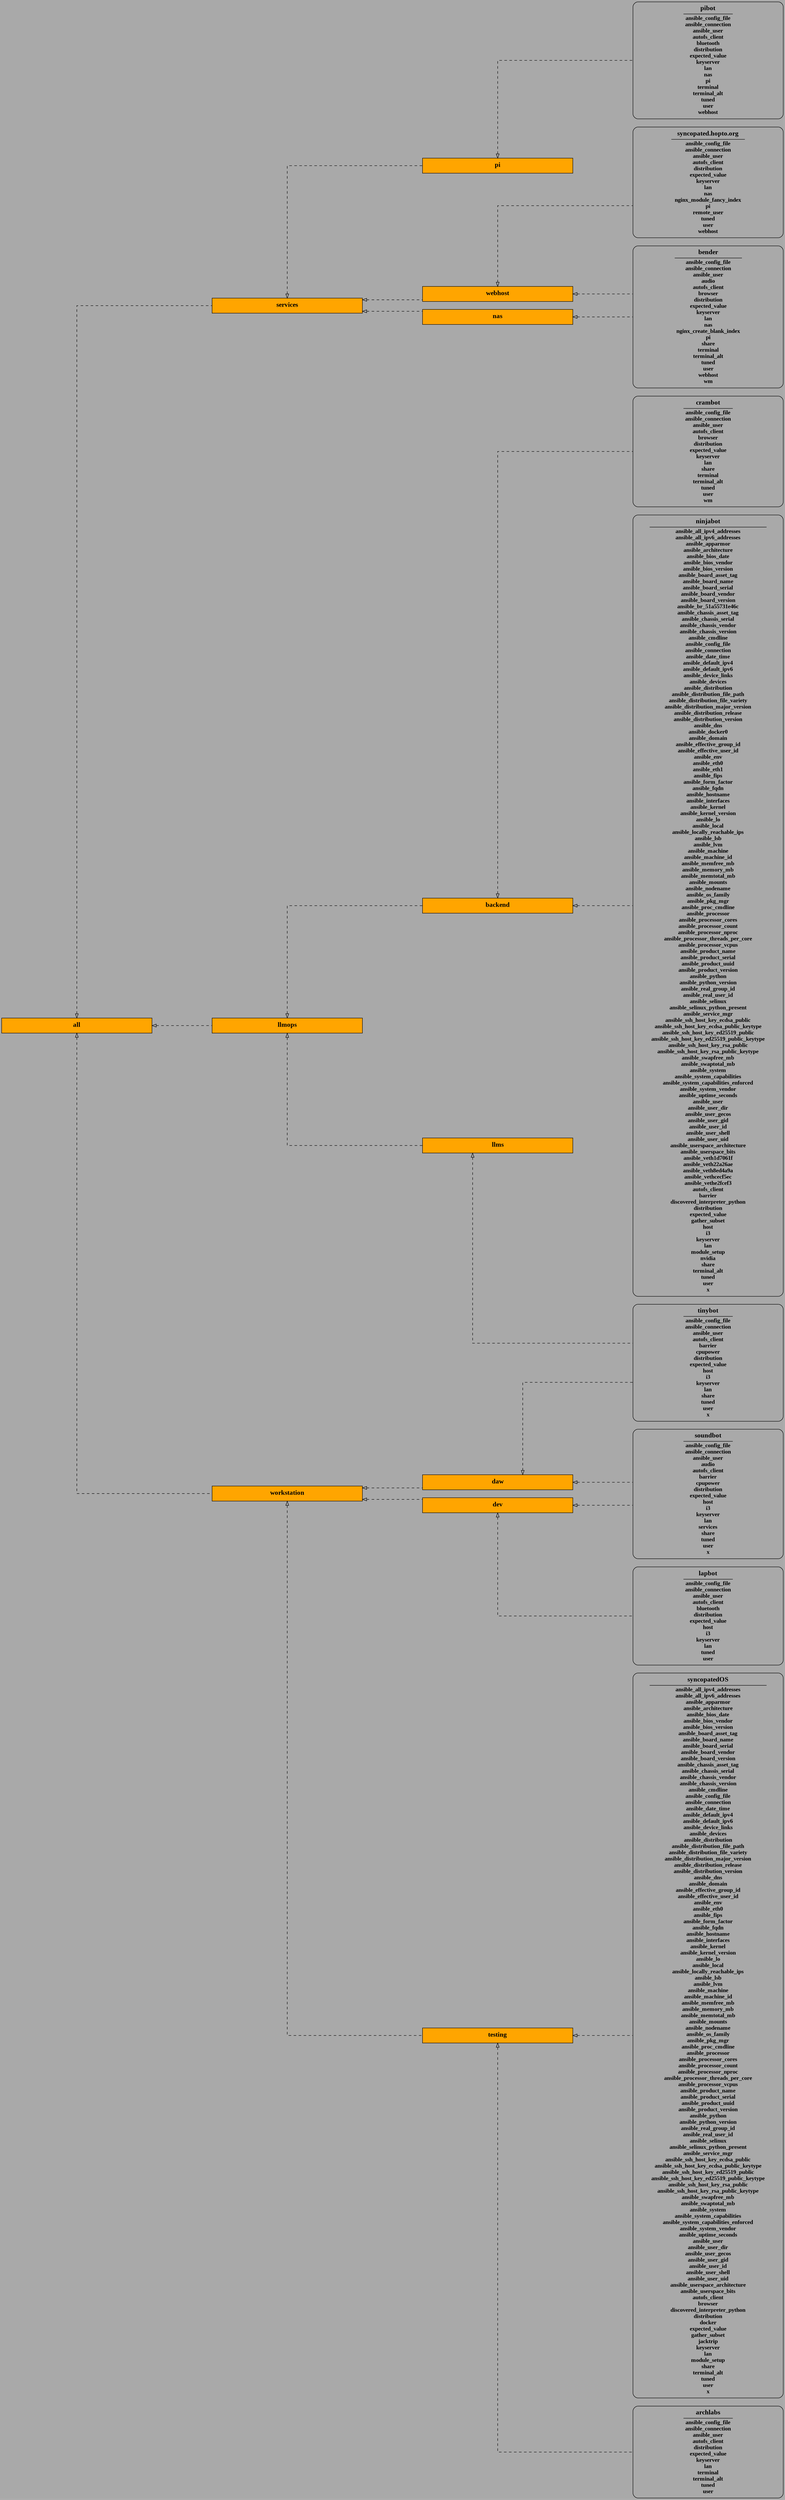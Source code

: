 digraph "all" {
  rankdir=LR; splines=ortho; ranksep=2;  node [ width=5 style=filled fillcolor=orange background=black ];  edge [ dir=back arrowtail=empty style=dashed ];  bgcolor=darkgray;

  "all" [shape=record label=<
<table border="0" cellborder="0">
  <tr><td><b>
  <font face="Times New Roman, Bold" point-size="16">all</font>
  </b></td></tr>
</table>
>]
  "archlabs" [shape=record style=rounded label=<
<table border="0" cellborder="0">
  <tr><td><b>
  <font face="Times New Roman, Bold" point-size="16">archlabs</font>
  </b></td></tr>
<hr/><tr><td><font face="Times New Roman, Bold" point-size="14">ansible_config_file<br/>ansible_connection<br/>ansible_user<br/>autofs_client<br/>distribution<br/>expected_value<br/>keyserver<br/>lan<br/>terminal<br/>terminal_alt<br/>tuned<br/>user<br/></font></td></tr></table>
>]
  "backend" [shape=record label=<
<table border="0" cellborder="0">
  <tr><td><b>
  <font face="Times New Roman, Bold" point-size="16">backend</font>
  </b></td></tr>
</table>
>]
  "bender" [shape=record style=rounded label=<
<table border="0" cellborder="0">
  <tr><td><b>
  <font face="Times New Roman, Bold" point-size="16">bender</font>
  </b></td></tr>
<hr/><tr><td><font face="Times New Roman, Bold" point-size="14">ansible_config_file<br/>ansible_connection<br/>ansible_user<br/>audio<br/>autofs_client<br/>browser<br/>distribution<br/>expected_value<br/>keyserver<br/>lan<br/>nas<br/>nginx_create_blank_index<br/>pi<br/>share<br/>terminal<br/>terminal_alt<br/>tuned<br/>user<br/>webhost<br/>wm<br/></font></td></tr></table>
>]
  "crambot" [shape=record style=rounded label=<
<table border="0" cellborder="0">
  <tr><td><b>
  <font face="Times New Roman, Bold" point-size="16">crambot</font>
  </b></td></tr>
<hr/><tr><td><font face="Times New Roman, Bold" point-size="14">ansible_config_file<br/>ansible_connection<br/>ansible_user<br/>autofs_client<br/>browser<br/>distribution<br/>expected_value<br/>keyserver<br/>lan<br/>share<br/>terminal<br/>terminal_alt<br/>tuned<br/>user<br/>wm<br/></font></td></tr></table>
>]
  "daw" [shape=record label=<
<table border="0" cellborder="0">
  <tr><td><b>
  <font face="Times New Roman, Bold" point-size="16">daw</font>
  </b></td></tr>
</table>
>]
  "dev" [shape=record label=<
<table border="0" cellborder="0">
  <tr><td><b>
  <font face="Times New Roman, Bold" point-size="16">dev</font>
  </b></td></tr>
</table>
>]
  "lapbot" [shape=record style=rounded label=<
<table border="0" cellborder="0">
  <tr><td><b>
  <font face="Times New Roman, Bold" point-size="16">lapbot</font>
  </b></td></tr>
<hr/><tr><td><font face="Times New Roman, Bold" point-size="14">ansible_config_file<br/>ansible_connection<br/>ansible_user<br/>autofs_client<br/>bluetooth<br/>distribution<br/>expected_value<br/>host<br/>i3<br/>keyserver<br/>lan<br/>tuned<br/>user<br/></font></td></tr></table>
>]
  "llmops" [shape=record label=<
<table border="0" cellborder="0">
  <tr><td><b>
  <font face="Times New Roman, Bold" point-size="16">llmops</font>
  </b></td></tr>
</table>
>]
  "llms" [shape=record label=<
<table border="0" cellborder="0">
  <tr><td><b>
  <font face="Times New Roman, Bold" point-size="16">llms</font>
  </b></td></tr>
</table>
>]
  "nas" [shape=record label=<
<table border="0" cellborder="0">
  <tr><td><b>
  <font face="Times New Roman, Bold" point-size="16">nas</font>
  </b></td></tr>
</table>
>]
  "ninjabot" [shape=record style=rounded label=<
<table border="0" cellborder="0">
  <tr><td><b>
  <font face="Times New Roman, Bold" point-size="16">ninjabot</font>
  </b></td></tr>
<hr/><tr><td><font face="Times New Roman, Bold" point-size="14">ansible_all_ipv4_addresses<br/>ansible_all_ipv6_addresses<br/>ansible_apparmor<br/>ansible_architecture<br/>ansible_bios_date<br/>ansible_bios_vendor<br/>ansible_bios_version<br/>ansible_board_asset_tag<br/>ansible_board_name<br/>ansible_board_serial<br/>ansible_board_vendor<br/>ansible_board_version<br/>ansible_br_51a55731e46c<br/>ansible_chassis_asset_tag<br/>ansible_chassis_serial<br/>ansible_chassis_vendor<br/>ansible_chassis_version<br/>ansible_cmdline<br/>ansible_config_file<br/>ansible_connection<br/>ansible_date_time<br/>ansible_default_ipv4<br/>ansible_default_ipv6<br/>ansible_device_links<br/>ansible_devices<br/>ansible_distribution<br/>ansible_distribution_file_path<br/>ansible_distribution_file_variety<br/>ansible_distribution_major_version<br/>ansible_distribution_release<br/>ansible_distribution_version<br/>ansible_dns<br/>ansible_docker0<br/>ansible_domain<br/>ansible_effective_group_id<br/>ansible_effective_user_id<br/>ansible_env<br/>ansible_eth0<br/>ansible_eth1<br/>ansible_fips<br/>ansible_form_factor<br/>ansible_fqdn<br/>ansible_hostname<br/>ansible_interfaces<br/>ansible_kernel<br/>ansible_kernel_version<br/>ansible_lo<br/>ansible_local<br/>ansible_locally_reachable_ips<br/>ansible_lsb<br/>ansible_lvm<br/>ansible_machine<br/>ansible_machine_id<br/>ansible_memfree_mb<br/>ansible_memory_mb<br/>ansible_memtotal_mb<br/>ansible_mounts<br/>ansible_nodename<br/>ansible_os_family<br/>ansible_pkg_mgr<br/>ansible_proc_cmdline<br/>ansible_processor<br/>ansible_processor_cores<br/>ansible_processor_count<br/>ansible_processor_nproc<br/>ansible_processor_threads_per_core<br/>ansible_processor_vcpus<br/>ansible_product_name<br/>ansible_product_serial<br/>ansible_product_uuid<br/>ansible_product_version<br/>ansible_python<br/>ansible_python_version<br/>ansible_real_group_id<br/>ansible_real_user_id<br/>ansible_selinux<br/>ansible_selinux_python_present<br/>ansible_service_mgr<br/>ansible_ssh_host_key_ecdsa_public<br/>ansible_ssh_host_key_ecdsa_public_keytype<br/>ansible_ssh_host_key_ed25519_public<br/>ansible_ssh_host_key_ed25519_public_keytype<br/>ansible_ssh_host_key_rsa_public<br/>ansible_ssh_host_key_rsa_public_keytype<br/>ansible_swapfree_mb<br/>ansible_swaptotal_mb<br/>ansible_system<br/>ansible_system_capabilities<br/>ansible_system_capabilities_enforced<br/>ansible_system_vendor<br/>ansible_uptime_seconds<br/>ansible_user<br/>ansible_user_dir<br/>ansible_user_gecos<br/>ansible_user_gid<br/>ansible_user_id<br/>ansible_user_shell<br/>ansible_user_uid<br/>ansible_userspace_architecture<br/>ansible_userspace_bits<br/>ansible_veth1d7061f<br/>ansible_veth22a26ae<br/>ansible_veth8ed4a9a<br/>ansible_vethcecf5ec<br/>ansible_vethe2fcef3<br/>autofs_client<br/>barrier<br/>discovered_interpreter_python<br/>distribution<br/>expected_value<br/>gather_subset<br/>host<br/>i3<br/>keyserver<br/>lan<br/>module_setup<br/>nvidia<br/>share<br/>terminal_alt<br/>tuned<br/>user<br/>x<br/></font></td></tr></table>
>]
  "pi" [shape=record label=<
<table border="0" cellborder="0">
  <tr><td><b>
  <font face="Times New Roman, Bold" point-size="16">pi</font>
  </b></td></tr>
</table>
>]
  "pibot" [shape=record style=rounded label=<
<table border="0" cellborder="0">
  <tr><td><b>
  <font face="Times New Roman, Bold" point-size="16">pibot</font>
  </b></td></tr>
<hr/><tr><td><font face="Times New Roman, Bold" point-size="14">ansible_config_file<br/>ansible_connection<br/>ansible_user<br/>autofs_client<br/>bluetooth<br/>distribution<br/>expected_value<br/>keyserver<br/>lan<br/>nas<br/>pi<br/>terminal<br/>terminal_alt<br/>tuned<br/>user<br/>webhost<br/></font></td></tr></table>
>]
  "services" [shape=record label=<
<table border="0" cellborder="0">
  <tr><td><b>
  <font face="Times New Roman, Bold" point-size="16">services</font>
  </b></td></tr>
</table>
>]
  "soundbot" [shape=record style=rounded label=<
<table border="0" cellborder="0">
  <tr><td><b>
  <font face="Times New Roman, Bold" point-size="16">soundbot</font>
  </b></td></tr>
<hr/><tr><td><font face="Times New Roman, Bold" point-size="14">ansible_config_file<br/>ansible_connection<br/>ansible_user<br/>audio<br/>autofs_client<br/>barrier<br/>cpupower<br/>distribution<br/>expected_value<br/>host<br/>i3<br/>keyserver<br/>lan<br/>services<br/>share<br/>tuned<br/>user<br/>x<br/></font></td></tr></table>
>]
  "syncopated_hopto_org" [shape=record style=rounded label=<
<table border="0" cellborder="0">
  <tr><td><b>
  <font face="Times New Roman, Bold" point-size="16">syncopated.hopto.org</font>
  </b></td></tr>
<hr/><tr><td><font face="Times New Roman, Bold" point-size="14">ansible_config_file<br/>ansible_connection<br/>ansible_user<br/>autofs_client<br/>distribution<br/>expected_value<br/>keyserver<br/>lan<br/>nas<br/>nginx_module_fancy_index<br/>pi<br/>remote_user<br/>tuned<br/>user<br/>webhost<br/></font></td></tr></table>
>]
  "syncopatedOS" [shape=record style=rounded label=<
<table border="0" cellborder="0">
  <tr><td><b>
  <font face="Times New Roman, Bold" point-size="16">syncopatedOS</font>
  </b></td></tr>
<hr/><tr><td><font face="Times New Roman, Bold" point-size="14">ansible_all_ipv4_addresses<br/>ansible_all_ipv6_addresses<br/>ansible_apparmor<br/>ansible_architecture<br/>ansible_bios_date<br/>ansible_bios_vendor<br/>ansible_bios_version<br/>ansible_board_asset_tag<br/>ansible_board_name<br/>ansible_board_serial<br/>ansible_board_vendor<br/>ansible_board_version<br/>ansible_chassis_asset_tag<br/>ansible_chassis_serial<br/>ansible_chassis_vendor<br/>ansible_chassis_version<br/>ansible_cmdline<br/>ansible_config_file<br/>ansible_connection<br/>ansible_date_time<br/>ansible_default_ipv4<br/>ansible_default_ipv6<br/>ansible_device_links<br/>ansible_devices<br/>ansible_distribution<br/>ansible_distribution_file_path<br/>ansible_distribution_file_variety<br/>ansible_distribution_major_version<br/>ansible_distribution_release<br/>ansible_distribution_version<br/>ansible_dns<br/>ansible_domain<br/>ansible_effective_group_id<br/>ansible_effective_user_id<br/>ansible_env<br/>ansible_eth0<br/>ansible_fips<br/>ansible_form_factor<br/>ansible_fqdn<br/>ansible_hostname<br/>ansible_interfaces<br/>ansible_kernel<br/>ansible_kernel_version<br/>ansible_lo<br/>ansible_local<br/>ansible_locally_reachable_ips<br/>ansible_lsb<br/>ansible_lvm<br/>ansible_machine<br/>ansible_machine_id<br/>ansible_memfree_mb<br/>ansible_memory_mb<br/>ansible_memtotal_mb<br/>ansible_mounts<br/>ansible_nodename<br/>ansible_os_family<br/>ansible_pkg_mgr<br/>ansible_proc_cmdline<br/>ansible_processor<br/>ansible_processor_cores<br/>ansible_processor_count<br/>ansible_processor_nproc<br/>ansible_processor_threads_per_core<br/>ansible_processor_vcpus<br/>ansible_product_name<br/>ansible_product_serial<br/>ansible_product_uuid<br/>ansible_product_version<br/>ansible_python<br/>ansible_python_version<br/>ansible_real_group_id<br/>ansible_real_user_id<br/>ansible_selinux<br/>ansible_selinux_python_present<br/>ansible_service_mgr<br/>ansible_ssh_host_key_ecdsa_public<br/>ansible_ssh_host_key_ecdsa_public_keytype<br/>ansible_ssh_host_key_ed25519_public<br/>ansible_ssh_host_key_ed25519_public_keytype<br/>ansible_ssh_host_key_rsa_public<br/>ansible_ssh_host_key_rsa_public_keytype<br/>ansible_swapfree_mb<br/>ansible_swaptotal_mb<br/>ansible_system<br/>ansible_system_capabilities<br/>ansible_system_capabilities_enforced<br/>ansible_system_vendor<br/>ansible_uptime_seconds<br/>ansible_user<br/>ansible_user_dir<br/>ansible_user_gecos<br/>ansible_user_gid<br/>ansible_user_id<br/>ansible_user_shell<br/>ansible_user_uid<br/>ansible_userspace_architecture<br/>ansible_userspace_bits<br/>autofs_client<br/>browser<br/>discovered_interpreter_python<br/>distribution<br/>docker<br/>expected_value<br/>gather_subset<br/>jacktrip<br/>keyserver<br/>lan<br/>module_setup<br/>share<br/>terminal_alt<br/>tuned<br/>user<br/>x<br/></font></td></tr></table>
>]
  "testing" [shape=record label=<
<table border="0" cellborder="0">
  <tr><td><b>
  <font face="Times New Roman, Bold" point-size="16">testing</font>
  </b></td></tr>
</table>
>]
  "tinybot" [shape=record style=rounded label=<
<table border="0" cellborder="0">
  <tr><td><b>
  <font face="Times New Roman, Bold" point-size="16">tinybot</font>
  </b></td></tr>
<hr/><tr><td><font face="Times New Roman, Bold" point-size="14">ansible_config_file<br/>ansible_connection<br/>ansible_user<br/>autofs_client<br/>barrier<br/>cpupower<br/>distribution<br/>expected_value<br/>host<br/>i3<br/>keyserver<br/>lan<br/>share<br/>tuned<br/>user<br/>x<br/></font></td></tr></table>
>]
  "webhost" [shape=record label=<
<table border="0" cellborder="0">
  <tr><td><b>
  <font face="Times New Roman, Bold" point-size="16">webhost</font>
  </b></td></tr>
</table>
>]
  "workstation" [shape=record label=<
<table border="0" cellborder="0">
  <tr><td><b>
  <font face="Times New Roman, Bold" point-size="16">workstation</font>
  </b></td></tr>
</table>
>]

  "all" -> "workstation";
  "all" -> "services";
  "all" -> "llmops";
  "backend" -> "crambot";
  "backend" -> "ninjabot";
  "daw" -> "tinybot";
  "daw" -> "soundbot";
  "dev" -> "soundbot";
  "dev" -> "lapbot";
  "llmops" -> "llms";
  "llmops" -> "backend";
  "llms" -> "tinybot";
  "nas" -> "bender";
  "pi" -> "pibot";
  "services" -> "pi";
  "services" -> "webhost";
  "services" -> "nas";
  "testing" -> "archlabs";
  "testing" -> "syncopatedOS";
  "webhost" -> "bender";
  "webhost" -> "syncopated_hopto_org";
  "workstation" -> "dev";
  "workstation" -> "daw";
  "workstation" -> "testing";
}
